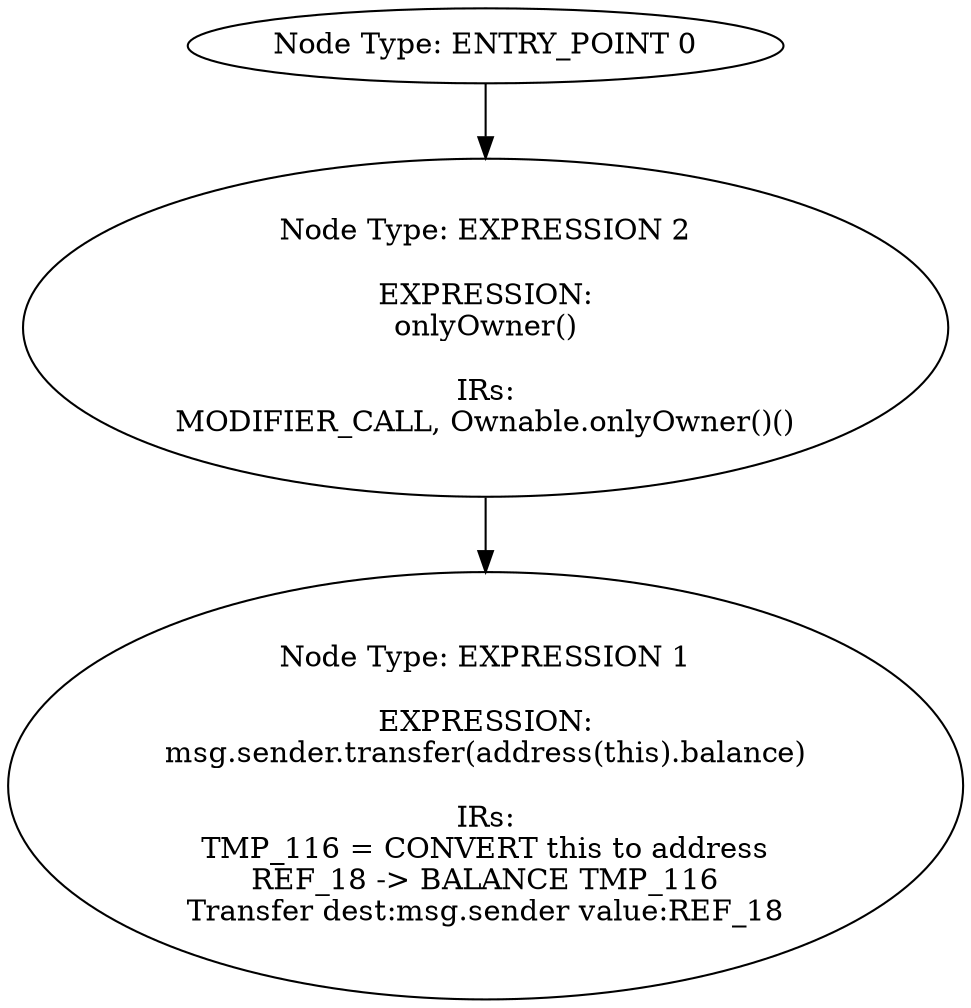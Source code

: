 digraph{
0[label="Node Type: ENTRY_POINT 0
"];
0->2;
1[label="Node Type: EXPRESSION 1

EXPRESSION:
msg.sender.transfer(address(this).balance)

IRs:
TMP_116 = CONVERT this to address
REF_18 -> BALANCE TMP_116
Transfer dest:msg.sender value:REF_18"];
2[label="Node Type: EXPRESSION 2

EXPRESSION:
onlyOwner()

IRs:
MODIFIER_CALL, Ownable.onlyOwner()()"];
2->1;
}

